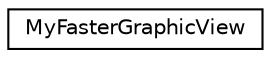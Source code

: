 digraph G
{
  edge [fontname="Helvetica",fontsize="10",labelfontname="Helvetica",labelfontsize="10"];
  node [fontname="Helvetica",fontsize="10",shape=record];
  rankdir="LR";
  Node1 [label="MyFasterGraphicView",height=0.2,width=0.4,color="black", fillcolor="white", style="filled",URL="$class_my_faster_graphic_view.html"];
}
